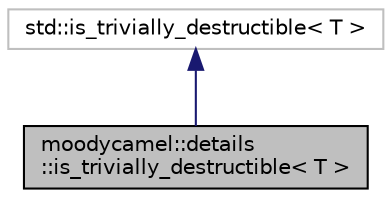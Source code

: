 digraph "moodycamel::details::is_trivially_destructible&lt; T &gt;"
{
 // LATEX_PDF_SIZE
  edge [fontname="Helvetica",fontsize="10",labelfontname="Helvetica",labelfontsize="10"];
  node [fontname="Helvetica",fontsize="10",shape=record];
  Node1 [label="moodycamel::details\l::is_trivially_destructible\< T \>",height=0.2,width=0.4,color="black", fillcolor="grey75", style="filled", fontcolor="black",tooltip=" "];
  Node2 -> Node1 [dir="back",color="midnightblue",fontsize="10",style="solid",fontname="Helvetica"];
  Node2 [label="std::is_trivially_destructible\< T \>",height=0.2,width=0.4,color="grey75", fillcolor="white", style="filled",tooltip=" "];
}
